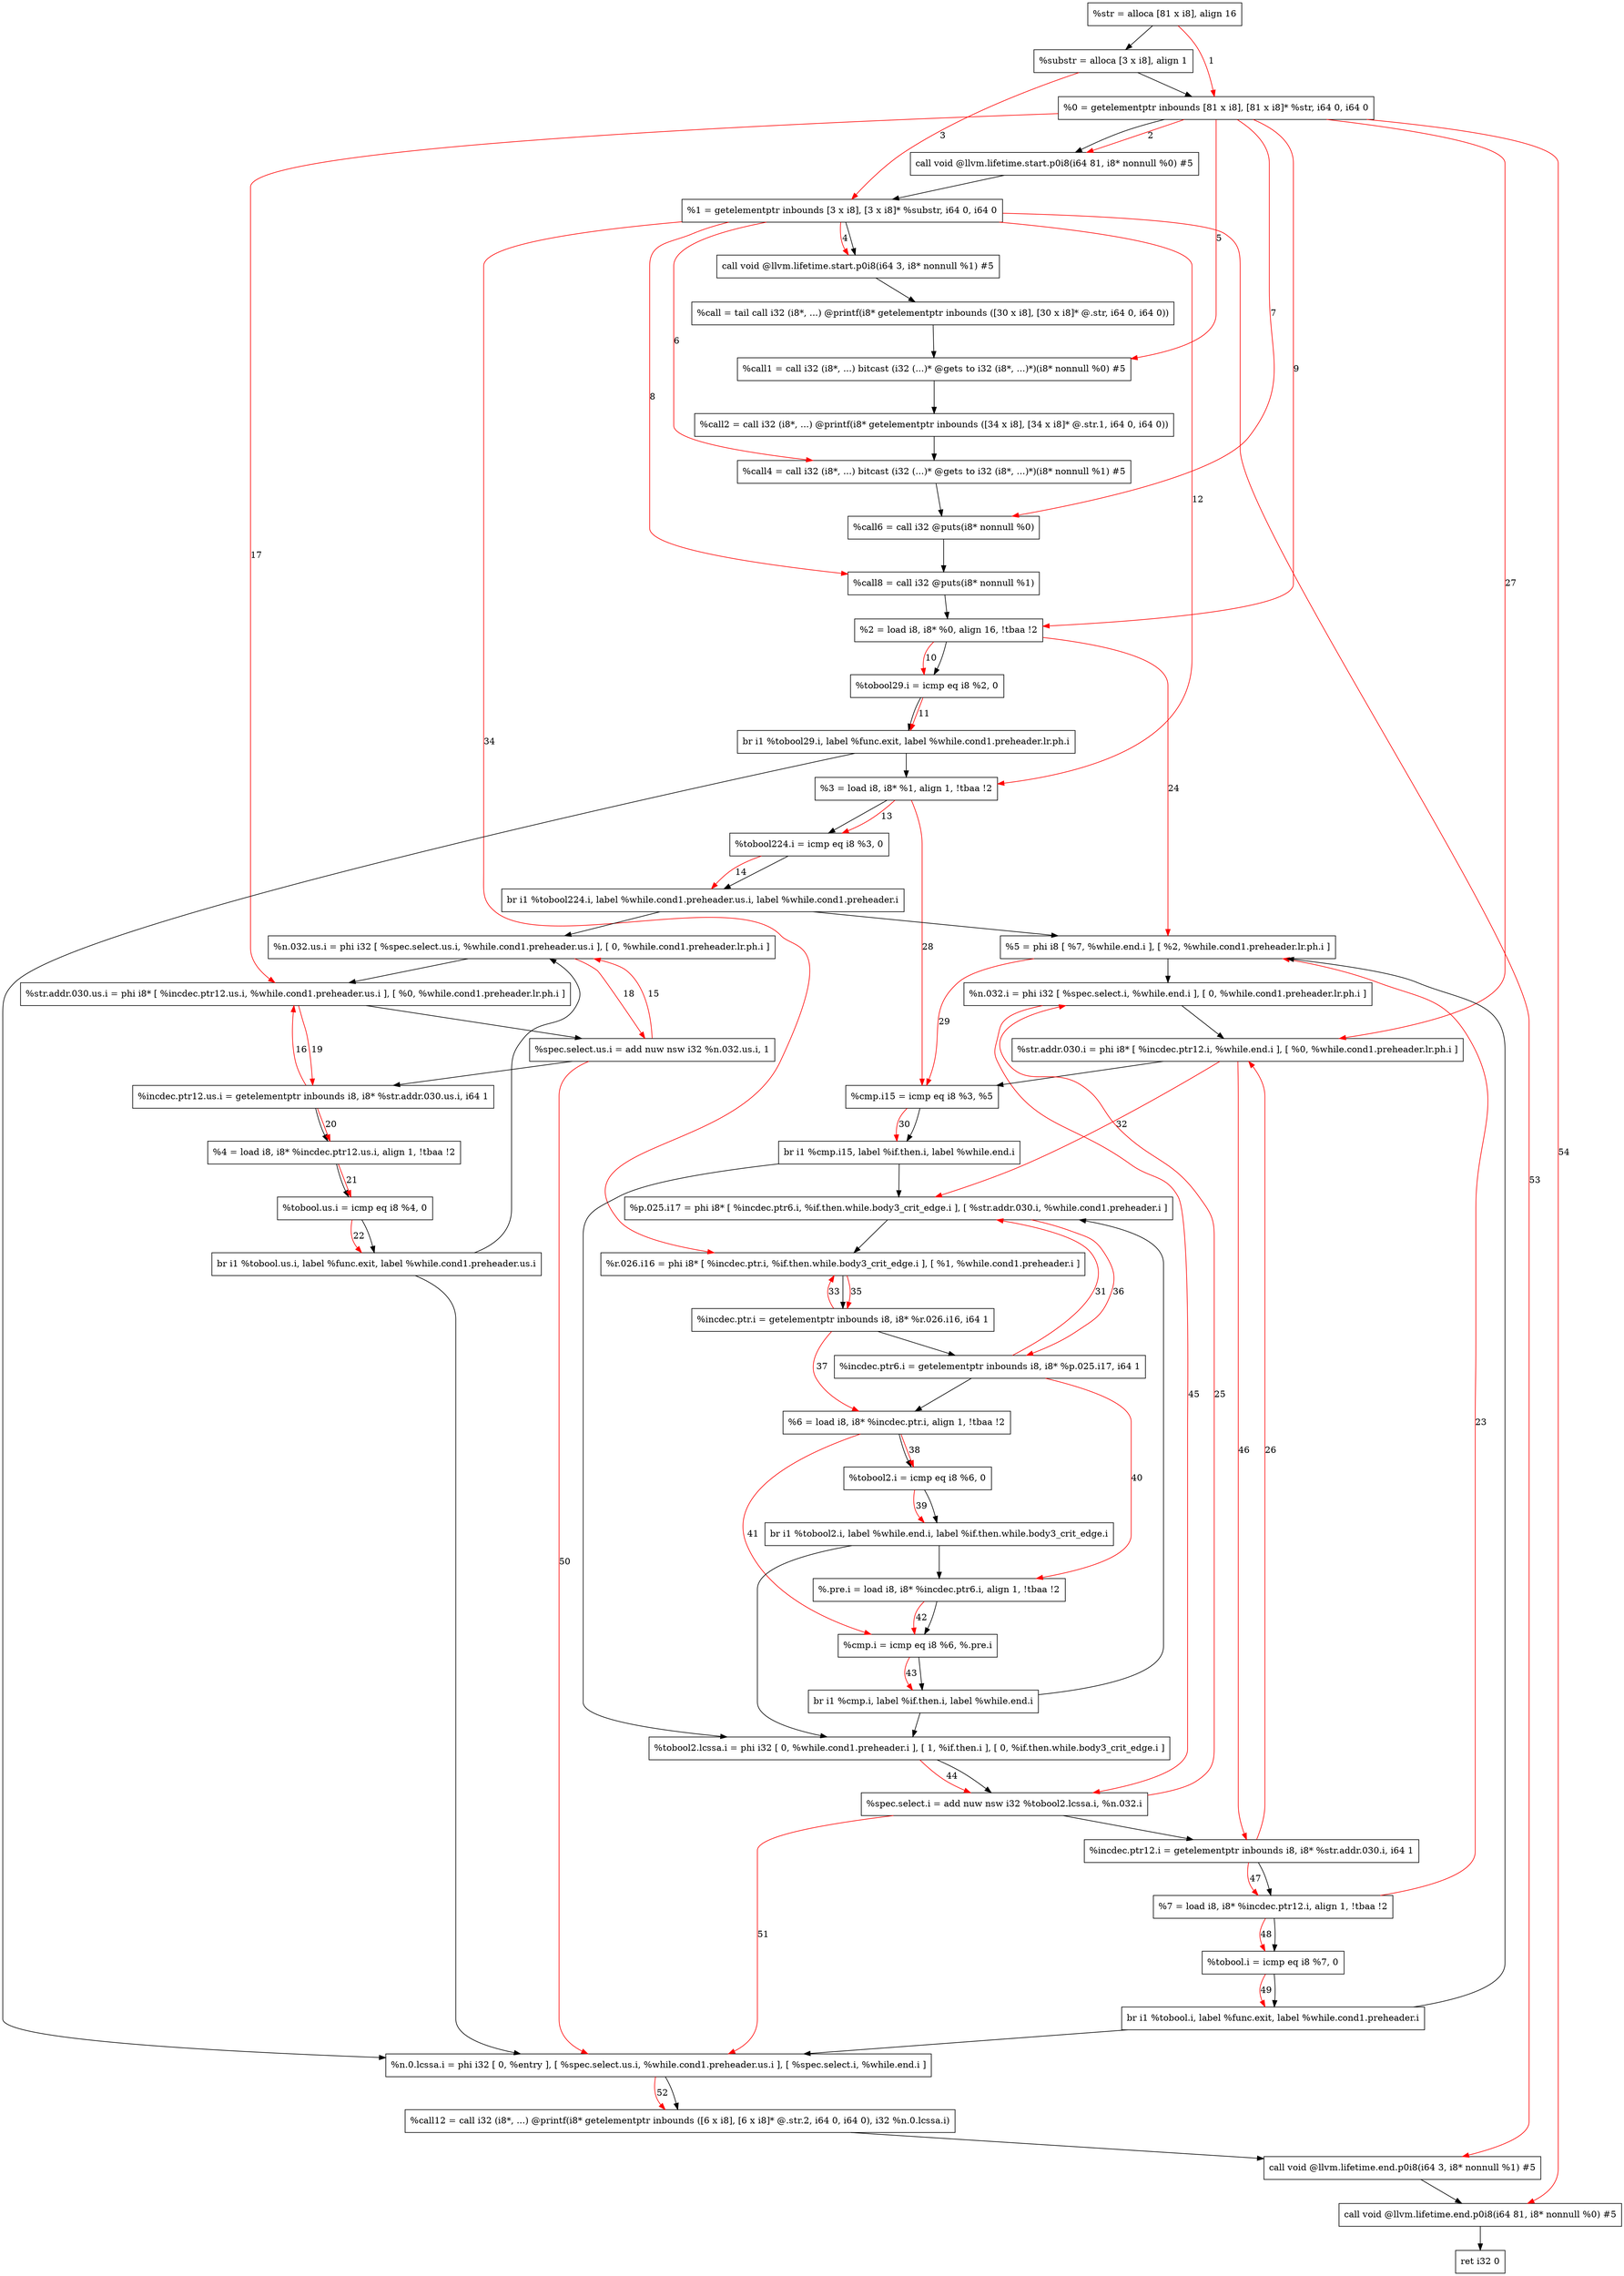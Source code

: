 digraph "CDFG for'main' function" {
	Node0x55ef4b46f308[shape=record, label="  %str = alloca [81 x i8], align 16"]
	Node0x55ef4b4703a8[shape=record, label="  %substr = alloca [3 x i8], align 1"]
	Node0x55ef4b470458[shape=record, label="  %0 = getelementptr inbounds [81 x i8], [81 x i8]* %str, i64 0, i64 0"]
	Node0x55ef4b4706a8[shape=record, label="  call void @llvm.lifetime.start.p0i8(i64 81, i8* nonnull %0) #5"]
	Node0x55ef4b470798[shape=record, label="  %1 = getelementptr inbounds [3 x i8], [3 x i8]* %substr, i64 0, i64 0"]
	Node0x55ef4b470888[shape=record, label="  call void @llvm.lifetime.start.p0i8(i64 3, i8* nonnull %1) #5"]
	Node0x55ef4b470ce0[shape=record, label="  %call = tail call i32 (i8*, ...) @printf(i8* getelementptr inbounds ([30 x i8], [30 x i8]* @.str, i64 0, i64 0))"]
	Node0x55ef4b470f60[shape=record, label="  %call1 = call i32 (i8*, ...) bitcast (i32 (...)* @gets to i32 (i8*, ...)*)(i8* nonnull %0) #5"]
	Node0x55ef4b4710f0[shape=record, label="  %call2 = call i32 (i8*, ...) @printf(i8* getelementptr inbounds ([34 x i8], [34 x i8]* @.str.1, i64 0, i64 0))"]
	Node0x55ef4b4711e0[shape=record, label="  %call4 = call i32 (i8*, ...) bitcast (i32 (...)* @gets to i32 (i8*, ...)*)(i8* nonnull %1) #5"]
	Node0x55ef4b471c20[shape=record, label="  %call6 = call i32 @puts(i8* nonnull %0)"]
	Node0x55ef4b471d30[shape=record, label="  %call8 = call i32 @puts(i8* nonnull %1)"]
	Node0x55ef4b471de8[shape=record, label="  %2 = load i8, i8* %0, align 16, !tbaa !2"]
	Node0x55ef4b471e90[shape=record, label="  %tobool29.i = icmp eq i8 %2, 0"]
	Node0x55ef4b472178[shape=record, label="  br i1 %tobool29.i, label %func.exit, label %while.cond1.preheader.lr.ph.i"]
	Node0x55ef4b4720b8[shape=record, label="  %3 = load i8, i8* %1, align 1, !tbaa !2"]
	Node0x55ef4b472220[shape=record, label="  %tobool224.i = icmp eq i8 %3, 0"]
	Node0x55ef4b472648[shape=record, label="  br i1 %tobool224.i, label %while.cond1.preheader.us.i, label %while.cond1.preheader.i"]
	Node0x55ef4b472718[shape=record, label="  %n.032.us.i = phi i32 [ %spec.select.us.i, %while.cond1.preheader.us.i ], [ 0, %while.cond1.preheader.lr.ph.i ]"]
	Node0x55ef4b4728f8[shape=record, label="  %str.addr.030.us.i = phi i8* [ %incdec.ptr12.us.i, %while.cond1.preheader.us.i ], [ %0, %while.cond1.preheader.lr.ph.i ]"]
	Node0x55ef4b4729c0[shape=record, label="  %spec.select.us.i = add nuw nsw i32 %n.032.us.i, 1"]
	Node0x55ef4b472a30[shape=record, label="  %incdec.ptr12.us.i = getelementptr inbounds i8, i8* %str.addr.030.us.i, i64 1"]
	Node0x55ef4b472858[shape=record, label="  %4 = load i8, i8* %incdec.ptr12.us.i, align 1, !tbaa !2"]
	Node0x55ef4b472b00[shape=record, label="  %tobool.us.i = icmp eq i8 %4, 0"]
	Node0x55ef4b472b88[shape=record, label="  br i1 %tobool.us.i, label %func.exit, label %while.cond1.preheader.us.i"]
	Node0x55ef4b472c68[shape=record, label="  %5 = phi i8 [ %7, %while.end.i ], [ %2, %while.cond1.preheader.lr.ph.i ]"]
	Node0x55ef4b472d68[shape=record, label="  %n.032.i = phi i32 [ %spec.select.i, %while.end.i ], [ 0, %while.cond1.preheader.lr.ph.i ]"]
	Node0x55ef4b472ec8[shape=record, label="  %str.addr.030.i = phi i8* [ %incdec.ptr12.i, %while.end.i ], [ %0, %while.cond1.preheader.lr.ph.i ]"]
	Node0x55ef4b472f90[shape=record, label="  %cmp.i15 = icmp eq i8 %3, %5"]
	Node0x55ef4b4733e8[shape=record, label="  br i1 %cmp.i15, label %if.then.i, label %while.end.i"]
	Node0x55ef4b4735e8[shape=record, label="  %p.025.i17 = phi i8* [ %incdec.ptr6.i, %if.then.while.body3_crit_edge.i ], [ %str.addr.030.i, %while.cond1.preheader.i ]"]
	Node0x55ef4b473778[shape=record, label="  %r.026.i16 = phi i8* [ %incdec.ptr.i, %if.then.while.body3_crit_edge.i ], [ %1, %while.cond1.preheader.i ]"]
	Node0x55ef4b473840[shape=record, label="  %incdec.ptr.i = getelementptr inbounds i8, i8* %r.026.i16, i64 1"]
	Node0x55ef4b4738c0[shape=record, label="  %incdec.ptr6.i = getelementptr inbounds i8, i8* %p.025.i17, i64 1"]
	Node0x55ef4b473358[shape=record, label="  %6 = load i8, i8* %incdec.ptr.i, align 1, !tbaa !2"]
	Node0x55ef4b473940[shape=record, label="  %tobool2.i = icmp eq i8 %6, 0"]
	Node0x55ef4b4739c8[shape=record, label="  br i1 %tobool2.i, label %while.end.i, label %if.then.while.body3_crit_edge.i"]
	Node0x55ef4b473538[shape=record, label="  %.pre.i = load i8, i8* %incdec.ptr6.i, align 1, !tbaa !2"]
	Node0x55ef4b473a40[shape=record, label="  %cmp.i = icmp eq i8 %6, %.pre.i"]
	Node0x55ef4b473ae8[shape=record, label="  br i1 %cmp.i, label %if.then.i, label %while.end.i"]
	Node0x55ef4b473b38[shape=record, label="  %tobool2.lcssa.i = phi i32 [ 0, %while.cond1.preheader.i ], [ 1, %if.then.i ], [ 0, %if.then.while.body3_crit_edge.i ]"]
	Node0x55ef4b473c20[shape=record, label="  %spec.select.i = add nuw nsw i32 %tobool2.lcssa.i, %n.032.i"]
	Node0x55ef4b473c90[shape=record, label="  %incdec.ptr12.i = getelementptr inbounds i8, i8* %str.addr.030.i, i64 1"]
	Node0x55ef4b472e18[shape=record, label="  %7 = load i8, i8* %incdec.ptr12.i, align 1, !tbaa !2"]
	Node0x55ef4b473d10[shape=record, label="  %tobool.i = icmp eq i8 %7, 0"]
	Node0x55ef4b473d98[shape=record, label="  br i1 %tobool.i, label %func.exit, label %while.cond1.preheader.i"]
	Node0x55ef4b473de8[shape=record, label="  %n.0.lcssa.i = phi i32 [ 0, %entry ], [ %spec.select.us.i, %while.cond1.preheader.us.i ], [ %spec.select.i, %while.end.i ]"]
	Node0x55ef4b473f88[shape=record, label="  %call12 = call i32 (i8*, ...) @printf(i8* getelementptr inbounds ([6 x i8], [6 x i8]* @.str.2, i64 0, i64 0), i32 %n.0.lcssa.i)"]
	Node0x55ef4b4740d8[shape=record, label="  call void @llvm.lifetime.end.p0i8(i64 3, i8* nonnull %1) #5"]
	Node0x55ef4b4741e8[shape=record, label="  call void @llvm.lifetime.end.p0i8(i64 81, i8* nonnull %0) #5"]
	Node0x55ef4b471f98[shape=record, label="  ret i32 0"]
	Node0x55ef4b46f308 -> Node0x55ef4b4703a8
	Node0x55ef4b4703a8 -> Node0x55ef4b470458
	Node0x55ef4b470458 -> Node0x55ef4b4706a8
	Node0x55ef4b4706a8 -> Node0x55ef4b470798
	Node0x55ef4b470798 -> Node0x55ef4b470888
	Node0x55ef4b470888 -> Node0x55ef4b470ce0
	Node0x55ef4b470ce0 -> Node0x55ef4b470f60
	Node0x55ef4b470f60 -> Node0x55ef4b4710f0
	Node0x55ef4b4710f0 -> Node0x55ef4b4711e0
	Node0x55ef4b4711e0 -> Node0x55ef4b471c20
	Node0x55ef4b471c20 -> Node0x55ef4b471d30
	Node0x55ef4b471d30 -> Node0x55ef4b471de8
	Node0x55ef4b471de8 -> Node0x55ef4b471e90
	Node0x55ef4b471e90 -> Node0x55ef4b472178
	Node0x55ef4b472178 -> Node0x55ef4b473de8
	Node0x55ef4b472178 -> Node0x55ef4b4720b8
	Node0x55ef4b4720b8 -> Node0x55ef4b472220
	Node0x55ef4b472220 -> Node0x55ef4b472648
	Node0x55ef4b472648 -> Node0x55ef4b472718
	Node0x55ef4b472648 -> Node0x55ef4b472c68
	Node0x55ef4b472718 -> Node0x55ef4b4728f8
	Node0x55ef4b4728f8 -> Node0x55ef4b4729c0
	Node0x55ef4b4729c0 -> Node0x55ef4b472a30
	Node0x55ef4b472a30 -> Node0x55ef4b472858
	Node0x55ef4b472858 -> Node0x55ef4b472b00
	Node0x55ef4b472b00 -> Node0x55ef4b472b88
	Node0x55ef4b472b88 -> Node0x55ef4b473de8
	Node0x55ef4b472b88 -> Node0x55ef4b472718
	Node0x55ef4b472c68 -> Node0x55ef4b472d68
	Node0x55ef4b472d68 -> Node0x55ef4b472ec8
	Node0x55ef4b472ec8 -> Node0x55ef4b472f90
	Node0x55ef4b472f90 -> Node0x55ef4b4733e8
	Node0x55ef4b4733e8 -> Node0x55ef4b4735e8
	Node0x55ef4b4733e8 -> Node0x55ef4b473b38
	Node0x55ef4b4735e8 -> Node0x55ef4b473778
	Node0x55ef4b473778 -> Node0x55ef4b473840
	Node0x55ef4b473840 -> Node0x55ef4b4738c0
	Node0x55ef4b4738c0 -> Node0x55ef4b473358
	Node0x55ef4b473358 -> Node0x55ef4b473940
	Node0x55ef4b473940 -> Node0x55ef4b4739c8
	Node0x55ef4b4739c8 -> Node0x55ef4b473b38
	Node0x55ef4b4739c8 -> Node0x55ef4b473538
	Node0x55ef4b473538 -> Node0x55ef4b473a40
	Node0x55ef4b473a40 -> Node0x55ef4b473ae8
	Node0x55ef4b473ae8 -> Node0x55ef4b4735e8
	Node0x55ef4b473ae8 -> Node0x55ef4b473b38
	Node0x55ef4b473b38 -> Node0x55ef4b473c20
	Node0x55ef4b473c20 -> Node0x55ef4b473c90
	Node0x55ef4b473c90 -> Node0x55ef4b472e18
	Node0x55ef4b472e18 -> Node0x55ef4b473d10
	Node0x55ef4b473d10 -> Node0x55ef4b473d98
	Node0x55ef4b473d98 -> Node0x55ef4b473de8
	Node0x55ef4b473d98 -> Node0x55ef4b472c68
	Node0x55ef4b473de8 -> Node0x55ef4b473f88
	Node0x55ef4b473f88 -> Node0x55ef4b4740d8
	Node0x55ef4b4740d8 -> Node0x55ef4b4741e8
	Node0x55ef4b4741e8 -> Node0x55ef4b471f98
edge [color=red]
	Node0x55ef4b46f308 -> Node0x55ef4b470458[label="1"]
	Node0x55ef4b470458 -> Node0x55ef4b4706a8[label="2"]
	Node0x55ef4b4703a8 -> Node0x55ef4b470798[label="3"]
	Node0x55ef4b470798 -> Node0x55ef4b470888[label="4"]
	Node0x55ef4b470458 -> Node0x55ef4b470f60[label="5"]
	Node0x55ef4b470798 -> Node0x55ef4b4711e0[label="6"]
	Node0x55ef4b470458 -> Node0x55ef4b471c20[label="7"]
	Node0x55ef4b470798 -> Node0x55ef4b471d30[label="8"]
	Node0x55ef4b470458 -> Node0x55ef4b471de8[label="9"]
	Node0x55ef4b471de8 -> Node0x55ef4b471e90[label="10"]
	Node0x55ef4b471e90 -> Node0x55ef4b472178[label="11"]
	Node0x55ef4b470798 -> Node0x55ef4b4720b8[label="12"]
	Node0x55ef4b4720b8 -> Node0x55ef4b472220[label="13"]
	Node0x55ef4b472220 -> Node0x55ef4b472648[label="14"]
	Node0x55ef4b4729c0 -> Node0x55ef4b472718[label="15"]
	Node0x55ef4b472a30 -> Node0x55ef4b4728f8[label="16"]
	Node0x55ef4b470458 -> Node0x55ef4b4728f8[label="17"]
	Node0x55ef4b472718 -> Node0x55ef4b4729c0[label="18"]
	Node0x55ef4b4728f8 -> Node0x55ef4b472a30[label="19"]
	Node0x55ef4b472a30 -> Node0x55ef4b472858[label="20"]
	Node0x55ef4b472858 -> Node0x55ef4b472b00[label="21"]
	Node0x55ef4b472b00 -> Node0x55ef4b472b88[label="22"]
	Node0x55ef4b472e18 -> Node0x55ef4b472c68[label="23"]
	Node0x55ef4b471de8 -> Node0x55ef4b472c68[label="24"]
	Node0x55ef4b473c20 -> Node0x55ef4b472d68[label="25"]
	Node0x55ef4b473c90 -> Node0x55ef4b472ec8[label="26"]
	Node0x55ef4b470458 -> Node0x55ef4b472ec8[label="27"]
	Node0x55ef4b4720b8 -> Node0x55ef4b472f90[label="28"]
	Node0x55ef4b472c68 -> Node0x55ef4b472f90[label="29"]
	Node0x55ef4b472f90 -> Node0x55ef4b4733e8[label="30"]
	Node0x55ef4b4738c0 -> Node0x55ef4b4735e8[label="31"]
	Node0x55ef4b472ec8 -> Node0x55ef4b4735e8[label="32"]
	Node0x55ef4b473840 -> Node0x55ef4b473778[label="33"]
	Node0x55ef4b470798 -> Node0x55ef4b473778[label="34"]
	Node0x55ef4b473778 -> Node0x55ef4b473840[label="35"]
	Node0x55ef4b4735e8 -> Node0x55ef4b4738c0[label="36"]
	Node0x55ef4b473840 -> Node0x55ef4b473358[label="37"]
	Node0x55ef4b473358 -> Node0x55ef4b473940[label="38"]
	Node0x55ef4b473940 -> Node0x55ef4b4739c8[label="39"]
	Node0x55ef4b4738c0 -> Node0x55ef4b473538[label="40"]
	Node0x55ef4b473358 -> Node0x55ef4b473a40[label="41"]
	Node0x55ef4b473538 -> Node0x55ef4b473a40[label="42"]
	Node0x55ef4b473a40 -> Node0x55ef4b473ae8[label="43"]
	Node0x55ef4b473b38 -> Node0x55ef4b473c20[label="44"]
	Node0x55ef4b472d68 -> Node0x55ef4b473c20[label="45"]
	Node0x55ef4b472ec8 -> Node0x55ef4b473c90[label="46"]
	Node0x55ef4b473c90 -> Node0x55ef4b472e18[label="47"]
	Node0x55ef4b472e18 -> Node0x55ef4b473d10[label="48"]
	Node0x55ef4b473d10 -> Node0x55ef4b473d98[label="49"]
	Node0x55ef4b4729c0 -> Node0x55ef4b473de8[label="50"]
	Node0x55ef4b473c20 -> Node0x55ef4b473de8[label="51"]
	Node0x55ef4b473de8 -> Node0x55ef4b473f88[label="52"]
	Node0x55ef4b470798 -> Node0x55ef4b4740d8[label="53"]
	Node0x55ef4b470458 -> Node0x55ef4b4741e8[label="54"]
}
